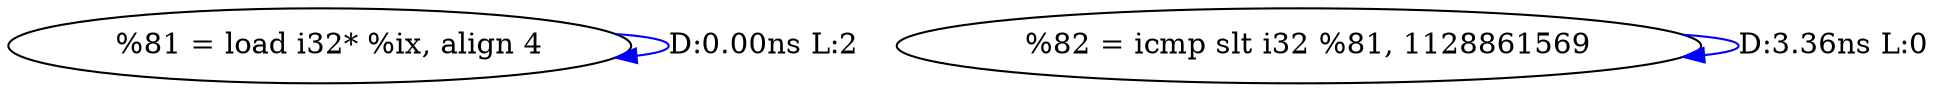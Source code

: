 digraph {
Node0x2e19060[label="  %81 = load i32* %ix, align 4"];
Node0x2e19060 -> Node0x2e19060[label="D:0.00ns L:2",color=blue];
Node0x2e19140[label="  %82 = icmp slt i32 %81, 1128861569"];
Node0x2e19140 -> Node0x2e19140[label="D:3.36ns L:0",color=blue];
}
